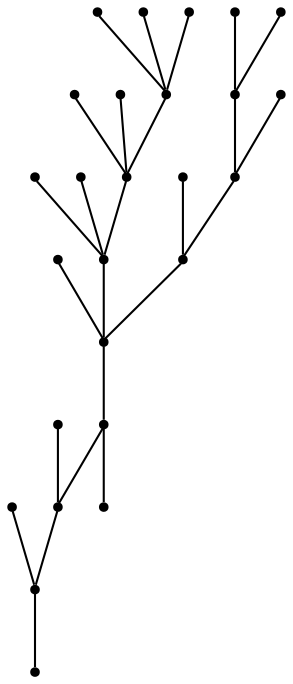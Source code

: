 graph {
  node [shape=point,comment="{\"directed\":false,\"doi\":\"10.1007/978-3-030-68766-3_20\",\"figure\":\"8 (4)\"}"]

  v0 [pos="1060.2564257641516,315.37682526899323"]
  v1 [pos="1026.9177178377354,315.37682526899323"]
  v2 [pos="1093.5951018963588,315.37682526899323"]
  v3 [pos="1126.9337462343572,315.37682526899323"]
  v4 [pos="993.5791370881547,315.37682526899323"]
  v5 [pos="1093.5951018963588,348.7150570456603"]
  v6 [pos="1060.2564257641516,348.7150570456603"]
  v7 [pos="1060.2564257641516,248.70035376720438"]
  v8 [pos="1060.2564257641516,282.03858951809883"]
  v9 [pos="1026.9177178377354,248.70035376720443"]
  v10 [pos="1026.9177178377354,282.03858951809883"]
  v11 [pos="1026.9177178377354,348.7150570456603"]
  v12 [pos="1093.5951018963585,282.03858951809883"]
  v13 [pos="993.579073499737,282.03858951809883"]
  v14 [pos="993.579073499737,248.70035376720438"]
  v15 [pos="993.579073499737,348.7150570456603"]
  v16 [pos="960.2404291617386,282.03858951809883"]
  v17 [pos="960.2404291617386,315.37682526899323"]
  v18 [pos="960.2404291617386,348.7150570456603"]
  v19 [pos="926.9017848237403,282.03858951809883"]
  v20 [pos="926.9017848237402,315.37682526899323"]
  v21 [pos="926.9017848237403,348.7150570456603"]
  v22 [pos="893.5631404857419,282.03858951809883"]
  v23 [pos="893.5631404857418,315.37682526899323"]
  v24 [pos="893.5631404857418,348.7150570456603"]
  v25 [pos="860.2244961477436,315.37682526899323"]

  v0 -- v1 [id="-1",pos="1060.2564257641516,315.37682526899323 1026.9177178377354,315.37682526899323 1026.9177178377354,315.37682526899323 1026.9177178377354,315.37682526899323"]
  v25 -- v23 [id="-2",pos="860.2244961477436,315.37682526899323 893.5631404857418,315.37682526899323 893.5631404857418,315.37682526899323 893.5631404857418,315.37682526899323"]
  v23 -- v20 [id="-3",pos="893.5631404857418,315.37682526899323 926.9017848237402,315.37682526899323 926.9017848237402,315.37682526899323 926.9017848237402,315.37682526899323"]
  v20 -- v17 [id="-4",pos="926.9017848237402,315.37682526899323 960.2404291617386,315.37682526899323 960.2404291617386,315.37682526899323 960.2404291617386,315.37682526899323"]
  v24 -- v23 [id="-8",pos="893.5631404857418,348.7150570456603 893.5631404857418,315.37682526899323 893.5631404857418,315.37682526899323 893.5631404857418,315.37682526899323"]
  v22 -- v23 [id="-9",pos="893.5631404857419,282.03858951809883 893.5631404857418,315.37682526899323 893.5631404857418,315.37682526899323 893.5631404857418,315.37682526899323"]
  v21 -- v20 [id="-11",pos="926.9017848237403,348.7150570456603 926.9017848237402,315.37682526899323 926.9017848237402,315.37682526899323 926.9017848237402,315.37682526899323"]
  v19 -- v20 [id="-12",pos="926.9017848237403,282.03858951809883 926.9017848237402,315.37682526899323 926.9017848237402,315.37682526899323 926.9017848237402,315.37682526899323"]
  v17 -- v4 [id="-15",pos="960.2404291617386,315.37682526899323 993.5791370881547,315.37682526899323 993.5791370881547,315.37682526899323 993.5791370881547,315.37682526899323"]
  v18 -- v17 [id="-16",pos="960.2404291617386,348.7150570456603 960.2404291617386,315.37682526899323 960.2404291617386,315.37682526899323 960.2404291617386,315.37682526899323"]
  v16 -- v17 [id="-17",pos="960.2404291617386,282.03858951809883 960.2404291617386,315.37682526899323 960.2404291617386,315.37682526899323 960.2404291617386,315.37682526899323"]
  v15 -- v4 [id="-18",pos="993.579073499737,348.7150570456603 993.5791370881547,315.37682526899323 993.5791370881547,315.37682526899323 993.5791370881547,315.37682526899323"]
  v4 -- v13 [id="-19",pos="993.5791370881547,315.37682526899323 993.579073499737,282.03858951809883 993.579073499737,282.03858951809883 993.579073499737,282.03858951809883"]
  v13 -- v14 [id="-20",pos="993.579073499737,282.03858951809883 993.579073499737,248.70035376720438 993.579073499737,248.70035376720438 993.579073499737,248.70035376720438"]
  v13 -- v10 [id="-21",pos="993.579073499737,282.03858951809883 1026.9177178377354,282.03858951809883 1026.9177178377354,282.03858951809883 1026.9177178377354,282.03858951809883"]
  v10 -- v8 [id="-22",pos="1026.9177178377354,282.03858951809883 1060.2564257641516,282.03858951809883 1060.2564257641516,282.03858951809883 1060.2564257641516,282.03858951809883"]
  v8 -- v12 [id="-23",pos="1060.2564257641516,282.03858951809883 1093.5951018963585,282.03858951809883 1093.5951018963585,282.03858951809883 1093.5951018963585,282.03858951809883"]
  v11 -- v1 [id="-24",pos="1026.9177178377354,348.7150570456603 1026.9177178377354,315.37682526899323 1026.9177178377354,315.37682526899323 1026.9177178377354,315.37682526899323"]
  v9 -- v10 [id="-25",pos="1026.9177178377354,248.70035376720443 1026.9177178377354,282.03858951809883 1026.9177178377354,282.03858951809883 1026.9177178377354,282.03858951809883"]
  v6 -- v0 [id="-26",pos="1060.2564257641516,348.7150570456603 1060.2564257641516,315.37682526899323 1060.2564257641516,315.37682526899323 1060.2564257641516,315.37682526899323"]
  v7 -- v8 [id="-27",pos="1060.2564257641516,248.70035376720438 1060.2564257641516,282.03858951809883 1060.2564257641516,282.03858951809883 1060.2564257641516,282.03858951809883"]
  v5 -- v2 [id="-29",pos="1093.5951018963588,348.7150570456603 1093.5951018963588,315.37682526899323 1093.5951018963588,315.37682526899323 1093.5951018963588,315.37682526899323"]
  v3 -- v2 [id="-31",pos="1126.9337462343572,315.37682526899323 1093.5951018963588,315.37682526899323 1093.5951018963588,315.37682526899323 1093.5951018963588,315.37682526899323"]
  v2 -- v0 [id="-32",pos="1093.5951018963588,315.37682526899323 1060.2564257641516,315.37682526899323 1060.2564257641516,315.37682526899323 1060.2564257641516,315.37682526899323"]
  v1 -- v4 [id="-34",pos="1026.9177178377354,315.37682526899323 993.5791370881547,315.37682526899323 993.5791370881547,315.37682526899323 993.5791370881547,315.37682526899323"]
}